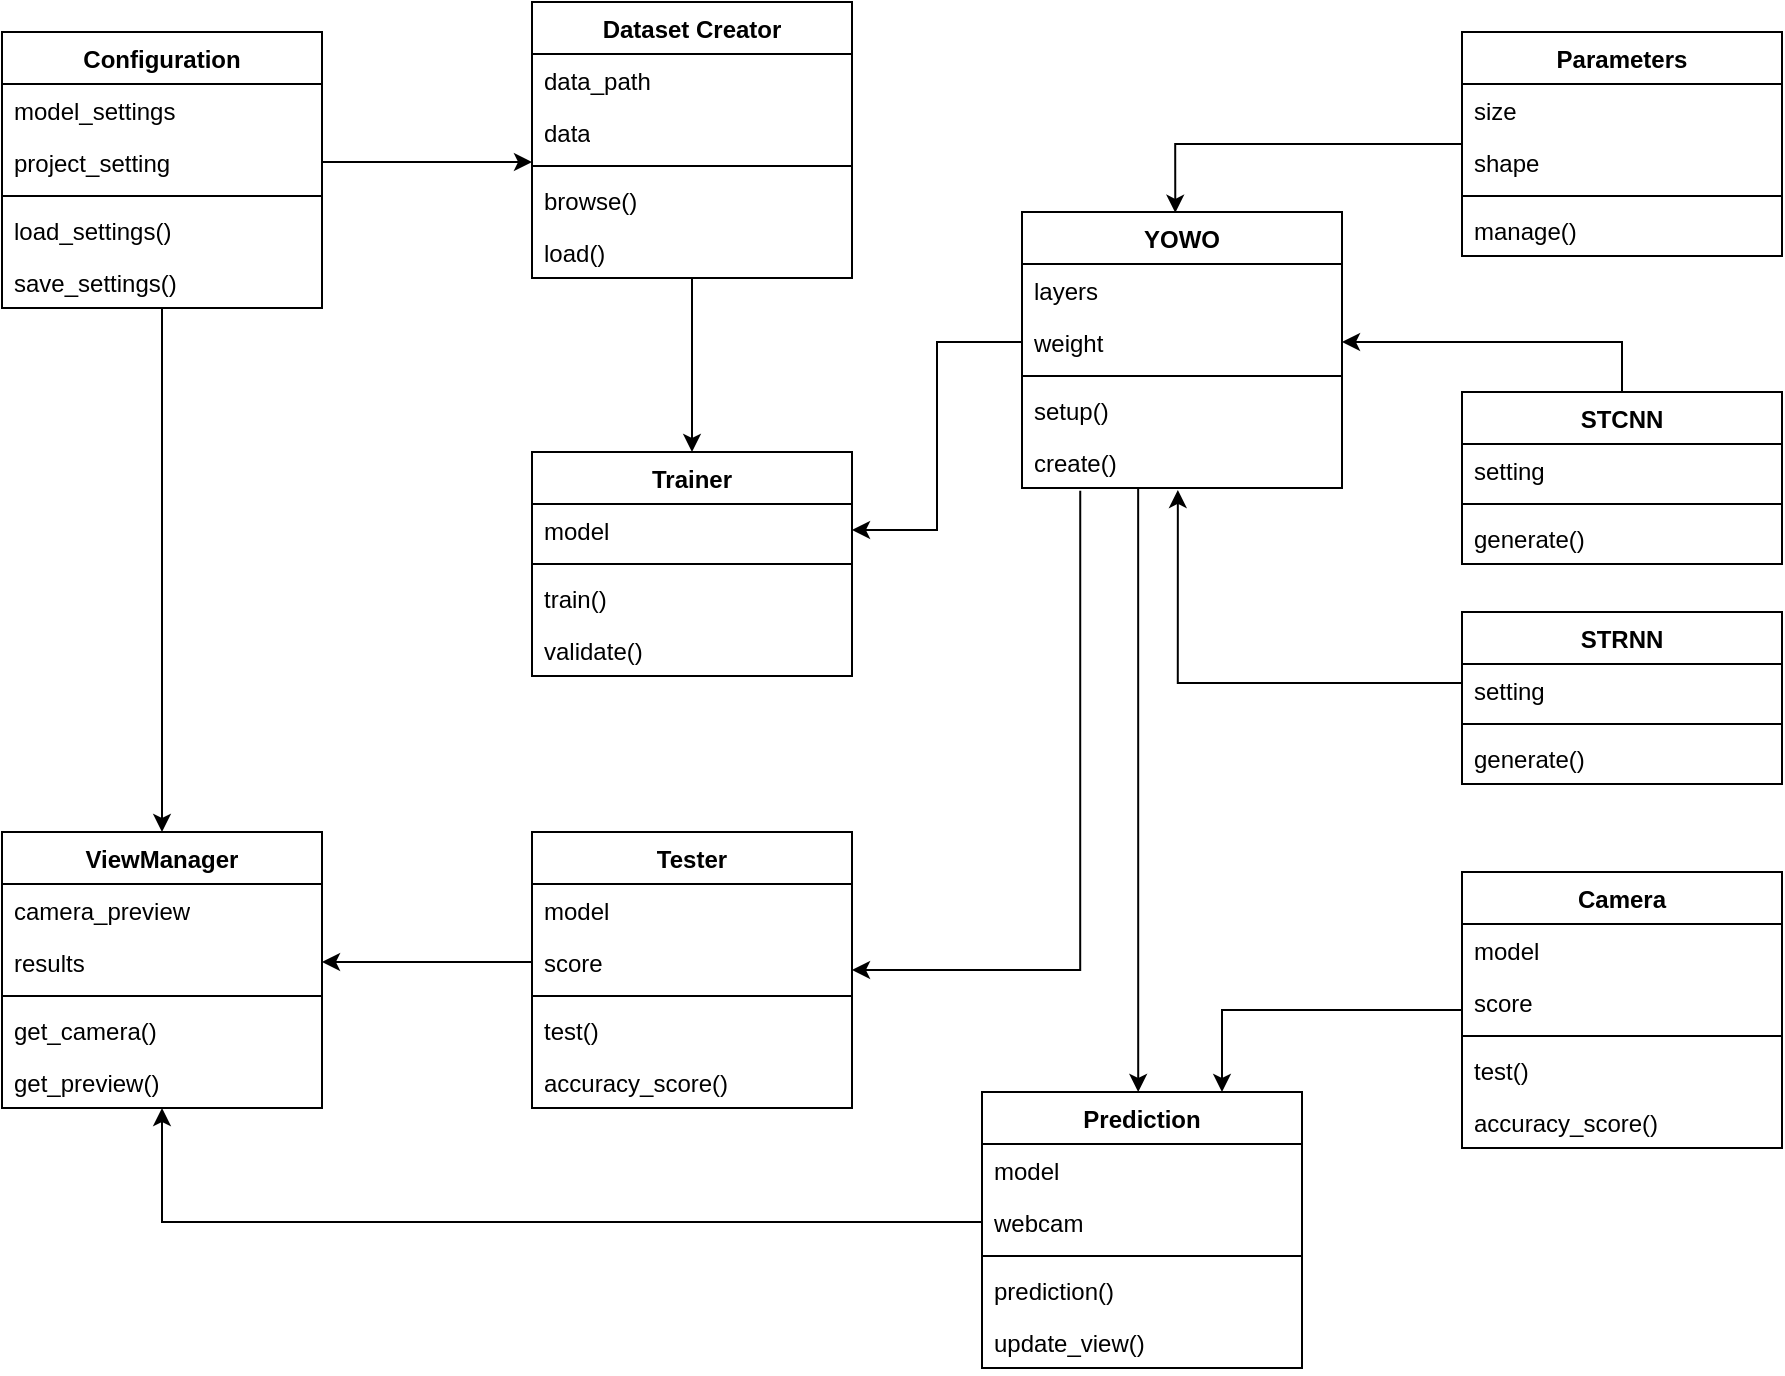 <mxfile version="21.0.6" type="github">
  <diagram id="lRbjlEgUrdlbDKfCzqoT" name="Page-1">
    <mxGraphModel dx="1311" dy="703" grid="1" gridSize="10" guides="1" tooltips="1" connect="1" arrows="1" fold="1" page="1" pageScale="1" pageWidth="1169" pageHeight="1654" math="0" shadow="0">
      <root>
        <mxCell id="0" />
        <mxCell id="1" parent="0" />
        <mxCell id="bfS0Z8ttFDC2aHVNPtZa-97" style="edgeStyle=orthogonalEdgeStyle;rounded=0;orthogonalLoop=1;jettySize=auto;html=1;" edge="1" parent="1" source="bfS0Z8ttFDC2aHVNPtZa-5" target="bfS0Z8ttFDC2aHVNPtZa-76">
          <mxGeometry relative="1" as="geometry" />
        </mxCell>
        <mxCell id="bfS0Z8ttFDC2aHVNPtZa-5" value="Configuration" style="swimlane;fontStyle=1;align=center;verticalAlign=top;childLayout=stackLayout;horizontal=1;startSize=26;horizontalStack=0;resizeParent=1;resizeParentMax=0;resizeLast=0;collapsible=1;marginBottom=0;whiteSpace=wrap;html=1;" vertex="1" parent="1">
          <mxGeometry x="240" y="140" width="160" height="138" as="geometry" />
        </mxCell>
        <mxCell id="bfS0Z8ttFDC2aHVNPtZa-6" value="model_settings" style="text;strokeColor=none;fillColor=none;align=left;verticalAlign=top;spacingLeft=4;spacingRight=4;overflow=hidden;rotatable=0;points=[[0,0.5],[1,0.5]];portConstraint=eastwest;whiteSpace=wrap;html=1;" vertex="1" parent="bfS0Z8ttFDC2aHVNPtZa-5">
          <mxGeometry y="26" width="160" height="26" as="geometry" />
        </mxCell>
        <mxCell id="bfS0Z8ttFDC2aHVNPtZa-14" value="project_setting" style="text;strokeColor=none;fillColor=none;align=left;verticalAlign=top;spacingLeft=4;spacingRight=4;overflow=hidden;rotatable=0;points=[[0,0.5],[1,0.5]];portConstraint=eastwest;whiteSpace=wrap;html=1;" vertex="1" parent="bfS0Z8ttFDC2aHVNPtZa-5">
          <mxGeometry y="52" width="160" height="26" as="geometry" />
        </mxCell>
        <mxCell id="bfS0Z8ttFDC2aHVNPtZa-7" value="" style="line;strokeWidth=1;fillColor=none;align=left;verticalAlign=middle;spacingTop=-1;spacingLeft=3;spacingRight=3;rotatable=0;labelPosition=right;points=[];portConstraint=eastwest;strokeColor=inherit;" vertex="1" parent="bfS0Z8ttFDC2aHVNPtZa-5">
          <mxGeometry y="78" width="160" height="8" as="geometry" />
        </mxCell>
        <mxCell id="bfS0Z8ttFDC2aHVNPtZa-8" value="load_settings()" style="text;strokeColor=none;fillColor=none;align=left;verticalAlign=top;spacingLeft=4;spacingRight=4;overflow=hidden;rotatable=0;points=[[0,0.5],[1,0.5]];portConstraint=eastwest;whiteSpace=wrap;html=1;" vertex="1" parent="bfS0Z8ttFDC2aHVNPtZa-5">
          <mxGeometry y="86" width="160" height="26" as="geometry" />
        </mxCell>
        <mxCell id="bfS0Z8ttFDC2aHVNPtZa-15" value="save_settings()" style="text;strokeColor=none;fillColor=none;align=left;verticalAlign=top;spacingLeft=4;spacingRight=4;overflow=hidden;rotatable=0;points=[[0,0.5],[1,0.5]];portConstraint=eastwest;whiteSpace=wrap;html=1;" vertex="1" parent="bfS0Z8ttFDC2aHVNPtZa-5">
          <mxGeometry y="112" width="160" height="26" as="geometry" />
        </mxCell>
        <mxCell id="bfS0Z8ttFDC2aHVNPtZa-75" style="edgeStyle=orthogonalEdgeStyle;rounded=0;orthogonalLoop=1;jettySize=auto;html=1;" edge="1" parent="1" source="bfS0Z8ttFDC2aHVNPtZa-30" target="bfS0Z8ttFDC2aHVNPtZa-49">
          <mxGeometry relative="1" as="geometry" />
        </mxCell>
        <mxCell id="bfS0Z8ttFDC2aHVNPtZa-30" value="Dataset Creator" style="swimlane;fontStyle=1;align=center;verticalAlign=top;childLayout=stackLayout;horizontal=1;startSize=26;horizontalStack=0;resizeParent=1;resizeParentMax=0;resizeLast=0;collapsible=1;marginBottom=0;whiteSpace=wrap;html=1;" vertex="1" parent="1">
          <mxGeometry x="505" y="125" width="160" height="138" as="geometry" />
        </mxCell>
        <mxCell id="bfS0Z8ttFDC2aHVNPtZa-31" value="data_path" style="text;strokeColor=none;fillColor=none;align=left;verticalAlign=top;spacingLeft=4;spacingRight=4;overflow=hidden;rotatable=0;points=[[0,0.5],[1,0.5]];portConstraint=eastwest;whiteSpace=wrap;html=1;" vertex="1" parent="bfS0Z8ttFDC2aHVNPtZa-30">
          <mxGeometry y="26" width="160" height="26" as="geometry" />
        </mxCell>
        <mxCell id="bfS0Z8ttFDC2aHVNPtZa-32" value="data" style="text;strokeColor=none;fillColor=none;align=left;verticalAlign=top;spacingLeft=4;spacingRight=4;overflow=hidden;rotatable=0;points=[[0,0.5],[1,0.5]];portConstraint=eastwest;whiteSpace=wrap;html=1;" vertex="1" parent="bfS0Z8ttFDC2aHVNPtZa-30">
          <mxGeometry y="52" width="160" height="26" as="geometry" />
        </mxCell>
        <mxCell id="bfS0Z8ttFDC2aHVNPtZa-33" value="" style="line;strokeWidth=1;fillColor=none;align=left;verticalAlign=middle;spacingTop=-1;spacingLeft=3;spacingRight=3;rotatable=0;labelPosition=right;points=[];portConstraint=eastwest;strokeColor=inherit;" vertex="1" parent="bfS0Z8ttFDC2aHVNPtZa-30">
          <mxGeometry y="78" width="160" height="8" as="geometry" />
        </mxCell>
        <mxCell id="bfS0Z8ttFDC2aHVNPtZa-34" value="browse()" style="text;strokeColor=none;fillColor=none;align=left;verticalAlign=top;spacingLeft=4;spacingRight=4;overflow=hidden;rotatable=0;points=[[0,0.5],[1,0.5]];portConstraint=eastwest;whiteSpace=wrap;html=1;" vertex="1" parent="bfS0Z8ttFDC2aHVNPtZa-30">
          <mxGeometry y="86" width="160" height="26" as="geometry" />
        </mxCell>
        <mxCell id="bfS0Z8ttFDC2aHVNPtZa-35" value="load()" style="text;strokeColor=none;fillColor=none;align=left;verticalAlign=top;spacingLeft=4;spacingRight=4;overflow=hidden;rotatable=0;points=[[0,0.5],[1,0.5]];portConstraint=eastwest;whiteSpace=wrap;html=1;" vertex="1" parent="bfS0Z8ttFDC2aHVNPtZa-30">
          <mxGeometry y="112" width="160" height="26" as="geometry" />
        </mxCell>
        <mxCell id="bfS0Z8ttFDC2aHVNPtZa-36" value="YOWO" style="swimlane;fontStyle=1;align=center;verticalAlign=top;childLayout=stackLayout;horizontal=1;startSize=26;horizontalStack=0;resizeParent=1;resizeParentMax=0;resizeLast=0;collapsible=1;marginBottom=0;whiteSpace=wrap;html=1;" vertex="1" parent="1">
          <mxGeometry x="750" y="230" width="160" height="138" as="geometry" />
        </mxCell>
        <mxCell id="bfS0Z8ttFDC2aHVNPtZa-37" value="layers" style="text;strokeColor=none;fillColor=none;align=left;verticalAlign=top;spacingLeft=4;spacingRight=4;overflow=hidden;rotatable=0;points=[[0,0.5],[1,0.5]];portConstraint=eastwest;whiteSpace=wrap;html=1;" vertex="1" parent="bfS0Z8ttFDC2aHVNPtZa-36">
          <mxGeometry y="26" width="160" height="26" as="geometry" />
        </mxCell>
        <mxCell id="bfS0Z8ttFDC2aHVNPtZa-38" value="weight" style="text;strokeColor=none;fillColor=none;align=left;verticalAlign=top;spacingLeft=4;spacingRight=4;overflow=hidden;rotatable=0;points=[[0,0.5],[1,0.5]];portConstraint=eastwest;whiteSpace=wrap;html=1;" vertex="1" parent="bfS0Z8ttFDC2aHVNPtZa-36">
          <mxGeometry y="52" width="160" height="26" as="geometry" />
        </mxCell>
        <mxCell id="bfS0Z8ttFDC2aHVNPtZa-39" value="" style="line;strokeWidth=1;fillColor=none;align=left;verticalAlign=middle;spacingTop=-1;spacingLeft=3;spacingRight=3;rotatable=0;labelPosition=right;points=[];portConstraint=eastwest;strokeColor=inherit;" vertex="1" parent="bfS0Z8ttFDC2aHVNPtZa-36">
          <mxGeometry y="78" width="160" height="8" as="geometry" />
        </mxCell>
        <mxCell id="bfS0Z8ttFDC2aHVNPtZa-40" value="setup()" style="text;strokeColor=none;fillColor=none;align=left;verticalAlign=top;spacingLeft=4;spacingRight=4;overflow=hidden;rotatable=0;points=[[0,0.5],[1,0.5]];portConstraint=eastwest;whiteSpace=wrap;html=1;" vertex="1" parent="bfS0Z8ttFDC2aHVNPtZa-36">
          <mxGeometry y="86" width="160" height="26" as="geometry" />
        </mxCell>
        <mxCell id="bfS0Z8ttFDC2aHVNPtZa-41" value="create()" style="text;strokeColor=none;fillColor=none;align=left;verticalAlign=top;spacingLeft=4;spacingRight=4;overflow=hidden;rotatable=0;points=[[0,0.5],[1,0.5]];portConstraint=eastwest;whiteSpace=wrap;html=1;" vertex="1" parent="bfS0Z8ttFDC2aHVNPtZa-36">
          <mxGeometry y="112" width="160" height="26" as="geometry" />
        </mxCell>
        <mxCell id="bfS0Z8ttFDC2aHVNPtZa-48" style="edgeStyle=orthogonalEdgeStyle;rounded=0;orthogonalLoop=1;jettySize=auto;html=1;entryX=0.479;entryY=0.003;entryDx=0;entryDy=0;entryPerimeter=0;" edge="1" parent="1" source="bfS0Z8ttFDC2aHVNPtZa-42" target="bfS0Z8ttFDC2aHVNPtZa-36">
          <mxGeometry relative="1" as="geometry" />
        </mxCell>
        <mxCell id="bfS0Z8ttFDC2aHVNPtZa-42" value="Parameters" style="swimlane;fontStyle=1;align=center;verticalAlign=top;childLayout=stackLayout;horizontal=1;startSize=26;horizontalStack=0;resizeParent=1;resizeParentMax=0;resizeLast=0;collapsible=1;marginBottom=0;whiteSpace=wrap;html=1;" vertex="1" parent="1">
          <mxGeometry x="970" y="140" width="160" height="112" as="geometry" />
        </mxCell>
        <mxCell id="bfS0Z8ttFDC2aHVNPtZa-43" value="size" style="text;strokeColor=none;fillColor=none;align=left;verticalAlign=top;spacingLeft=4;spacingRight=4;overflow=hidden;rotatable=0;points=[[0,0.5],[1,0.5]];portConstraint=eastwest;whiteSpace=wrap;html=1;" vertex="1" parent="bfS0Z8ttFDC2aHVNPtZa-42">
          <mxGeometry y="26" width="160" height="26" as="geometry" />
        </mxCell>
        <mxCell id="bfS0Z8ttFDC2aHVNPtZa-44" value="shape" style="text;strokeColor=none;fillColor=none;align=left;verticalAlign=top;spacingLeft=4;spacingRight=4;overflow=hidden;rotatable=0;points=[[0,0.5],[1,0.5]];portConstraint=eastwest;whiteSpace=wrap;html=1;" vertex="1" parent="bfS0Z8ttFDC2aHVNPtZa-42">
          <mxGeometry y="52" width="160" height="26" as="geometry" />
        </mxCell>
        <mxCell id="bfS0Z8ttFDC2aHVNPtZa-45" value="" style="line;strokeWidth=1;fillColor=none;align=left;verticalAlign=middle;spacingTop=-1;spacingLeft=3;spacingRight=3;rotatable=0;labelPosition=right;points=[];portConstraint=eastwest;strokeColor=inherit;" vertex="1" parent="bfS0Z8ttFDC2aHVNPtZa-42">
          <mxGeometry y="78" width="160" height="8" as="geometry" />
        </mxCell>
        <mxCell id="bfS0Z8ttFDC2aHVNPtZa-46" value="manage()" style="text;strokeColor=none;fillColor=none;align=left;verticalAlign=top;spacingLeft=4;spacingRight=4;overflow=hidden;rotatable=0;points=[[0,0.5],[1,0.5]];portConstraint=eastwest;whiteSpace=wrap;html=1;" vertex="1" parent="bfS0Z8ttFDC2aHVNPtZa-42">
          <mxGeometry y="86" width="160" height="26" as="geometry" />
        </mxCell>
        <mxCell id="bfS0Z8ttFDC2aHVNPtZa-49" value="Trainer" style="swimlane;fontStyle=1;align=center;verticalAlign=top;childLayout=stackLayout;horizontal=1;startSize=26;horizontalStack=0;resizeParent=1;resizeParentMax=0;resizeLast=0;collapsible=1;marginBottom=0;whiteSpace=wrap;html=1;" vertex="1" parent="1">
          <mxGeometry x="505" y="350" width="160" height="112" as="geometry" />
        </mxCell>
        <mxCell id="bfS0Z8ttFDC2aHVNPtZa-51" value="model" style="text;strokeColor=none;fillColor=none;align=left;verticalAlign=top;spacingLeft=4;spacingRight=4;overflow=hidden;rotatable=0;points=[[0,0.5],[1,0.5]];portConstraint=eastwest;whiteSpace=wrap;html=1;" vertex="1" parent="bfS0Z8ttFDC2aHVNPtZa-49">
          <mxGeometry y="26" width="160" height="26" as="geometry" />
        </mxCell>
        <mxCell id="bfS0Z8ttFDC2aHVNPtZa-52" value="" style="line;strokeWidth=1;fillColor=none;align=left;verticalAlign=middle;spacingTop=-1;spacingLeft=3;spacingRight=3;rotatable=0;labelPosition=right;points=[];portConstraint=eastwest;strokeColor=inherit;" vertex="1" parent="bfS0Z8ttFDC2aHVNPtZa-49">
          <mxGeometry y="52" width="160" height="8" as="geometry" />
        </mxCell>
        <mxCell id="bfS0Z8ttFDC2aHVNPtZa-53" value="train()" style="text;strokeColor=none;fillColor=none;align=left;verticalAlign=top;spacingLeft=4;spacingRight=4;overflow=hidden;rotatable=0;points=[[0,0.5],[1,0.5]];portConstraint=eastwest;whiteSpace=wrap;html=1;" vertex="1" parent="bfS0Z8ttFDC2aHVNPtZa-49">
          <mxGeometry y="60" width="160" height="26" as="geometry" />
        </mxCell>
        <mxCell id="bfS0Z8ttFDC2aHVNPtZa-54" value="validate()" style="text;strokeColor=none;fillColor=none;align=left;verticalAlign=top;spacingLeft=4;spacingRight=4;overflow=hidden;rotatable=0;points=[[0,0.5],[1,0.5]];portConstraint=eastwest;whiteSpace=wrap;html=1;" vertex="1" parent="bfS0Z8ttFDC2aHVNPtZa-49">
          <mxGeometry y="86" width="160" height="26" as="geometry" />
        </mxCell>
        <mxCell id="bfS0Z8ttFDC2aHVNPtZa-71" style="edgeStyle=orthogonalEdgeStyle;rounded=0;orthogonalLoop=1;jettySize=auto;html=1;" edge="1" parent="1" source="bfS0Z8ttFDC2aHVNPtZa-55" target="bfS0Z8ttFDC2aHVNPtZa-38">
          <mxGeometry relative="1" as="geometry" />
        </mxCell>
        <mxCell id="bfS0Z8ttFDC2aHVNPtZa-55" value="STCNN" style="swimlane;fontStyle=1;align=center;verticalAlign=top;childLayout=stackLayout;horizontal=1;startSize=26;horizontalStack=0;resizeParent=1;resizeParentMax=0;resizeLast=0;collapsible=1;marginBottom=0;whiteSpace=wrap;html=1;" vertex="1" parent="1">
          <mxGeometry x="970" y="320" width="160" height="86" as="geometry" />
        </mxCell>
        <mxCell id="bfS0Z8ttFDC2aHVNPtZa-56" value="setting" style="text;strokeColor=none;fillColor=none;align=left;verticalAlign=top;spacingLeft=4;spacingRight=4;overflow=hidden;rotatable=0;points=[[0,0.5],[1,0.5]];portConstraint=eastwest;whiteSpace=wrap;html=1;" vertex="1" parent="bfS0Z8ttFDC2aHVNPtZa-55">
          <mxGeometry y="26" width="160" height="26" as="geometry" />
        </mxCell>
        <mxCell id="bfS0Z8ttFDC2aHVNPtZa-57" value="" style="line;strokeWidth=1;fillColor=none;align=left;verticalAlign=middle;spacingTop=-1;spacingLeft=3;spacingRight=3;rotatable=0;labelPosition=right;points=[];portConstraint=eastwest;strokeColor=inherit;" vertex="1" parent="bfS0Z8ttFDC2aHVNPtZa-55">
          <mxGeometry y="52" width="160" height="8" as="geometry" />
        </mxCell>
        <mxCell id="bfS0Z8ttFDC2aHVNPtZa-58" value="generate()" style="text;strokeColor=none;fillColor=none;align=left;verticalAlign=top;spacingLeft=4;spacingRight=4;overflow=hidden;rotatable=0;points=[[0,0.5],[1,0.5]];portConstraint=eastwest;whiteSpace=wrap;html=1;" vertex="1" parent="bfS0Z8ttFDC2aHVNPtZa-55">
          <mxGeometry y="60" width="160" height="26" as="geometry" />
        </mxCell>
        <mxCell id="bfS0Z8ttFDC2aHVNPtZa-72" style="edgeStyle=orthogonalEdgeStyle;rounded=0;orthogonalLoop=1;jettySize=auto;html=1;entryX=0.487;entryY=1.038;entryDx=0;entryDy=0;entryPerimeter=0;exitX=-0.003;exitY=0.364;exitDx=0;exitDy=0;exitPerimeter=0;" edge="1" parent="1" source="bfS0Z8ttFDC2aHVNPtZa-61" target="bfS0Z8ttFDC2aHVNPtZa-41">
          <mxGeometry relative="1" as="geometry" />
        </mxCell>
        <mxCell id="bfS0Z8ttFDC2aHVNPtZa-60" value="STRNN" style="swimlane;fontStyle=1;align=center;verticalAlign=top;childLayout=stackLayout;horizontal=1;startSize=26;horizontalStack=0;resizeParent=1;resizeParentMax=0;resizeLast=0;collapsible=1;marginBottom=0;whiteSpace=wrap;html=1;" vertex="1" parent="1">
          <mxGeometry x="970" y="430" width="160" height="86" as="geometry" />
        </mxCell>
        <mxCell id="bfS0Z8ttFDC2aHVNPtZa-61" value="setting" style="text;strokeColor=none;fillColor=none;align=left;verticalAlign=top;spacingLeft=4;spacingRight=4;overflow=hidden;rotatable=0;points=[[0,0.5],[1,0.5]];portConstraint=eastwest;whiteSpace=wrap;html=1;" vertex="1" parent="bfS0Z8ttFDC2aHVNPtZa-60">
          <mxGeometry y="26" width="160" height="26" as="geometry" />
        </mxCell>
        <mxCell id="bfS0Z8ttFDC2aHVNPtZa-62" value="" style="line;strokeWidth=1;fillColor=none;align=left;verticalAlign=middle;spacingTop=-1;spacingLeft=3;spacingRight=3;rotatable=0;labelPosition=right;points=[];portConstraint=eastwest;strokeColor=inherit;" vertex="1" parent="bfS0Z8ttFDC2aHVNPtZa-60">
          <mxGeometry y="52" width="160" height="8" as="geometry" />
        </mxCell>
        <mxCell id="bfS0Z8ttFDC2aHVNPtZa-63" value="generate()" style="text;strokeColor=none;fillColor=none;align=left;verticalAlign=top;spacingLeft=4;spacingRight=4;overflow=hidden;rotatable=0;points=[[0,0.5],[1,0.5]];portConstraint=eastwest;whiteSpace=wrap;html=1;" vertex="1" parent="bfS0Z8ttFDC2aHVNPtZa-60">
          <mxGeometry y="60" width="160" height="26" as="geometry" />
        </mxCell>
        <mxCell id="bfS0Z8ttFDC2aHVNPtZa-64" value="Tester" style="swimlane;fontStyle=1;align=center;verticalAlign=top;childLayout=stackLayout;horizontal=1;startSize=26;horizontalStack=0;resizeParent=1;resizeParentMax=0;resizeLast=0;collapsible=1;marginBottom=0;whiteSpace=wrap;html=1;" vertex="1" parent="1">
          <mxGeometry x="505" y="540" width="160" height="138" as="geometry" />
        </mxCell>
        <mxCell id="bfS0Z8ttFDC2aHVNPtZa-65" value="model" style="text;strokeColor=none;fillColor=none;align=left;verticalAlign=top;spacingLeft=4;spacingRight=4;overflow=hidden;rotatable=0;points=[[0,0.5],[1,0.5]];portConstraint=eastwest;whiteSpace=wrap;html=1;" vertex="1" parent="bfS0Z8ttFDC2aHVNPtZa-64">
          <mxGeometry y="26" width="160" height="26" as="geometry" />
        </mxCell>
        <mxCell id="bfS0Z8ttFDC2aHVNPtZa-69" value="score" style="text;strokeColor=none;fillColor=none;align=left;verticalAlign=top;spacingLeft=4;spacingRight=4;overflow=hidden;rotatable=0;points=[[0,0.5],[1,0.5]];portConstraint=eastwest;whiteSpace=wrap;html=1;" vertex="1" parent="bfS0Z8ttFDC2aHVNPtZa-64">
          <mxGeometry y="52" width="160" height="26" as="geometry" />
        </mxCell>
        <mxCell id="bfS0Z8ttFDC2aHVNPtZa-66" value="" style="line;strokeWidth=1;fillColor=none;align=left;verticalAlign=middle;spacingTop=-1;spacingLeft=3;spacingRight=3;rotatable=0;labelPosition=right;points=[];portConstraint=eastwest;strokeColor=inherit;" vertex="1" parent="bfS0Z8ttFDC2aHVNPtZa-64">
          <mxGeometry y="78" width="160" height="8" as="geometry" />
        </mxCell>
        <mxCell id="bfS0Z8ttFDC2aHVNPtZa-67" value="test()" style="text;strokeColor=none;fillColor=none;align=left;verticalAlign=top;spacingLeft=4;spacingRight=4;overflow=hidden;rotatable=0;points=[[0,0.5],[1,0.5]];portConstraint=eastwest;whiteSpace=wrap;html=1;" vertex="1" parent="bfS0Z8ttFDC2aHVNPtZa-64">
          <mxGeometry y="86" width="160" height="26" as="geometry" />
        </mxCell>
        <mxCell id="bfS0Z8ttFDC2aHVNPtZa-68" value="accuracy_score()" style="text;strokeColor=none;fillColor=none;align=left;verticalAlign=top;spacingLeft=4;spacingRight=4;overflow=hidden;rotatable=0;points=[[0,0.5],[1,0.5]];portConstraint=eastwest;whiteSpace=wrap;html=1;" vertex="1" parent="bfS0Z8ttFDC2aHVNPtZa-64">
          <mxGeometry y="112" width="160" height="26" as="geometry" />
        </mxCell>
        <mxCell id="bfS0Z8ttFDC2aHVNPtZa-70" style="edgeStyle=orthogonalEdgeStyle;rounded=0;orthogonalLoop=1;jettySize=auto;html=1;" edge="1" parent="1" source="bfS0Z8ttFDC2aHVNPtZa-38" target="bfS0Z8ttFDC2aHVNPtZa-51">
          <mxGeometry relative="1" as="geometry" />
        </mxCell>
        <mxCell id="bfS0Z8ttFDC2aHVNPtZa-73" style="edgeStyle=orthogonalEdgeStyle;rounded=0;orthogonalLoop=1;jettySize=auto;html=1;entryX=1;entryY=0.5;entryDx=0;entryDy=0;exitX=0.182;exitY=1.052;exitDx=0;exitDy=0;exitPerimeter=0;" edge="1" parent="1" source="bfS0Z8ttFDC2aHVNPtZa-41" target="bfS0Z8ttFDC2aHVNPtZa-64">
          <mxGeometry relative="1" as="geometry">
            <Array as="points">
              <mxPoint x="779" y="609" />
            </Array>
          </mxGeometry>
        </mxCell>
        <mxCell id="bfS0Z8ttFDC2aHVNPtZa-74" style="edgeStyle=orthogonalEdgeStyle;rounded=0;orthogonalLoop=1;jettySize=auto;html=1;entryX=0;entryY=0.25;entryDx=0;entryDy=0;entryPerimeter=0;" edge="1" parent="1" source="bfS0Z8ttFDC2aHVNPtZa-14" target="bfS0Z8ttFDC2aHVNPtZa-33">
          <mxGeometry relative="1" as="geometry" />
        </mxCell>
        <mxCell id="bfS0Z8ttFDC2aHVNPtZa-76" value="ViewManager" style="swimlane;fontStyle=1;align=center;verticalAlign=top;childLayout=stackLayout;horizontal=1;startSize=26;horizontalStack=0;resizeParent=1;resizeParentMax=0;resizeLast=0;collapsible=1;marginBottom=0;whiteSpace=wrap;html=1;" vertex="1" parent="1">
          <mxGeometry x="240" y="540" width="160" height="138" as="geometry" />
        </mxCell>
        <mxCell id="bfS0Z8ttFDC2aHVNPtZa-77" value="camera_preview" style="text;strokeColor=none;fillColor=none;align=left;verticalAlign=top;spacingLeft=4;spacingRight=4;overflow=hidden;rotatable=0;points=[[0,0.5],[1,0.5]];portConstraint=eastwest;whiteSpace=wrap;html=1;" vertex="1" parent="bfS0Z8ttFDC2aHVNPtZa-76">
          <mxGeometry y="26" width="160" height="26" as="geometry" />
        </mxCell>
        <mxCell id="bfS0Z8ttFDC2aHVNPtZa-78" value="results" style="text;strokeColor=none;fillColor=none;align=left;verticalAlign=top;spacingLeft=4;spacingRight=4;overflow=hidden;rotatable=0;points=[[0,0.5],[1,0.5]];portConstraint=eastwest;whiteSpace=wrap;html=1;" vertex="1" parent="bfS0Z8ttFDC2aHVNPtZa-76">
          <mxGeometry y="52" width="160" height="26" as="geometry" />
        </mxCell>
        <mxCell id="bfS0Z8ttFDC2aHVNPtZa-79" value="" style="line;strokeWidth=1;fillColor=none;align=left;verticalAlign=middle;spacingTop=-1;spacingLeft=3;spacingRight=3;rotatable=0;labelPosition=right;points=[];portConstraint=eastwest;strokeColor=inherit;" vertex="1" parent="bfS0Z8ttFDC2aHVNPtZa-76">
          <mxGeometry y="78" width="160" height="8" as="geometry" />
        </mxCell>
        <mxCell id="bfS0Z8ttFDC2aHVNPtZa-80" value="get_camera()" style="text;strokeColor=none;fillColor=none;align=left;verticalAlign=top;spacingLeft=4;spacingRight=4;overflow=hidden;rotatable=0;points=[[0,0.5],[1,0.5]];portConstraint=eastwest;whiteSpace=wrap;html=1;" vertex="1" parent="bfS0Z8ttFDC2aHVNPtZa-76">
          <mxGeometry y="86" width="160" height="26" as="geometry" />
        </mxCell>
        <mxCell id="bfS0Z8ttFDC2aHVNPtZa-81" value="get_preview()" style="text;strokeColor=none;fillColor=none;align=left;verticalAlign=top;spacingLeft=4;spacingRight=4;overflow=hidden;rotatable=0;points=[[0,0.5],[1,0.5]];portConstraint=eastwest;whiteSpace=wrap;html=1;" vertex="1" parent="bfS0Z8ttFDC2aHVNPtZa-76">
          <mxGeometry y="112" width="160" height="26" as="geometry" />
        </mxCell>
        <mxCell id="bfS0Z8ttFDC2aHVNPtZa-82" value="Prediction" style="swimlane;fontStyle=1;align=center;verticalAlign=top;childLayout=stackLayout;horizontal=1;startSize=26;horizontalStack=0;resizeParent=1;resizeParentMax=0;resizeLast=0;collapsible=1;marginBottom=0;whiteSpace=wrap;html=1;" vertex="1" parent="1">
          <mxGeometry x="730" y="670" width="160" height="138" as="geometry" />
        </mxCell>
        <mxCell id="bfS0Z8ttFDC2aHVNPtZa-83" value="model" style="text;strokeColor=none;fillColor=none;align=left;verticalAlign=top;spacingLeft=4;spacingRight=4;overflow=hidden;rotatable=0;points=[[0,0.5],[1,0.5]];portConstraint=eastwest;whiteSpace=wrap;html=1;" vertex="1" parent="bfS0Z8ttFDC2aHVNPtZa-82">
          <mxGeometry y="26" width="160" height="26" as="geometry" />
        </mxCell>
        <mxCell id="bfS0Z8ttFDC2aHVNPtZa-84" value="webcam" style="text;strokeColor=none;fillColor=none;align=left;verticalAlign=top;spacingLeft=4;spacingRight=4;overflow=hidden;rotatable=0;points=[[0,0.5],[1,0.5]];portConstraint=eastwest;whiteSpace=wrap;html=1;" vertex="1" parent="bfS0Z8ttFDC2aHVNPtZa-82">
          <mxGeometry y="52" width="160" height="26" as="geometry" />
        </mxCell>
        <mxCell id="bfS0Z8ttFDC2aHVNPtZa-85" value="" style="line;strokeWidth=1;fillColor=none;align=left;verticalAlign=middle;spacingTop=-1;spacingLeft=3;spacingRight=3;rotatable=0;labelPosition=right;points=[];portConstraint=eastwest;strokeColor=inherit;" vertex="1" parent="bfS0Z8ttFDC2aHVNPtZa-82">
          <mxGeometry y="78" width="160" height="8" as="geometry" />
        </mxCell>
        <mxCell id="bfS0Z8ttFDC2aHVNPtZa-86" value="prediction()" style="text;strokeColor=none;fillColor=none;align=left;verticalAlign=top;spacingLeft=4;spacingRight=4;overflow=hidden;rotatable=0;points=[[0,0.5],[1,0.5]];portConstraint=eastwest;whiteSpace=wrap;html=1;" vertex="1" parent="bfS0Z8ttFDC2aHVNPtZa-82">
          <mxGeometry y="86" width="160" height="26" as="geometry" />
        </mxCell>
        <mxCell id="bfS0Z8ttFDC2aHVNPtZa-87" value="update_view()" style="text;strokeColor=none;fillColor=none;align=left;verticalAlign=top;spacingLeft=4;spacingRight=4;overflow=hidden;rotatable=0;points=[[0,0.5],[1,0.5]];portConstraint=eastwest;whiteSpace=wrap;html=1;" vertex="1" parent="bfS0Z8ttFDC2aHVNPtZa-82">
          <mxGeometry y="112" width="160" height="26" as="geometry" />
        </mxCell>
        <mxCell id="bfS0Z8ttFDC2aHVNPtZa-88" style="edgeStyle=orthogonalEdgeStyle;rounded=0;orthogonalLoop=1;jettySize=auto;html=1;exitX=0.363;exitY=0.981;exitDx=0;exitDy=0;exitPerimeter=0;" edge="1" parent="1" source="bfS0Z8ttFDC2aHVNPtZa-41" target="bfS0Z8ttFDC2aHVNPtZa-82">
          <mxGeometry relative="1" as="geometry">
            <Array as="points">
              <mxPoint x="808" y="540" />
              <mxPoint x="808" y="540" />
            </Array>
          </mxGeometry>
        </mxCell>
        <mxCell id="bfS0Z8ttFDC2aHVNPtZa-95" style="edgeStyle=orthogonalEdgeStyle;rounded=0;orthogonalLoop=1;jettySize=auto;html=1;entryX=0.75;entryY=0;entryDx=0;entryDy=0;" edge="1" parent="1" source="bfS0Z8ttFDC2aHVNPtZa-89" target="bfS0Z8ttFDC2aHVNPtZa-82">
          <mxGeometry relative="1" as="geometry">
            <mxPoint x="890" y="750" as="targetPoint" />
          </mxGeometry>
        </mxCell>
        <mxCell id="bfS0Z8ttFDC2aHVNPtZa-89" value="Camera" style="swimlane;fontStyle=1;align=center;verticalAlign=top;childLayout=stackLayout;horizontal=1;startSize=26;horizontalStack=0;resizeParent=1;resizeParentMax=0;resizeLast=0;collapsible=1;marginBottom=0;whiteSpace=wrap;html=1;" vertex="1" parent="1">
          <mxGeometry x="970" y="560" width="160" height="138" as="geometry" />
        </mxCell>
        <mxCell id="bfS0Z8ttFDC2aHVNPtZa-90" value="model" style="text;strokeColor=none;fillColor=none;align=left;verticalAlign=top;spacingLeft=4;spacingRight=4;overflow=hidden;rotatable=0;points=[[0,0.5],[1,0.5]];portConstraint=eastwest;whiteSpace=wrap;html=1;" vertex="1" parent="bfS0Z8ttFDC2aHVNPtZa-89">
          <mxGeometry y="26" width="160" height="26" as="geometry" />
        </mxCell>
        <mxCell id="bfS0Z8ttFDC2aHVNPtZa-91" value="score" style="text;strokeColor=none;fillColor=none;align=left;verticalAlign=top;spacingLeft=4;spacingRight=4;overflow=hidden;rotatable=0;points=[[0,0.5],[1,0.5]];portConstraint=eastwest;whiteSpace=wrap;html=1;" vertex="1" parent="bfS0Z8ttFDC2aHVNPtZa-89">
          <mxGeometry y="52" width="160" height="26" as="geometry" />
        </mxCell>
        <mxCell id="bfS0Z8ttFDC2aHVNPtZa-92" value="" style="line;strokeWidth=1;fillColor=none;align=left;verticalAlign=middle;spacingTop=-1;spacingLeft=3;spacingRight=3;rotatable=0;labelPosition=right;points=[];portConstraint=eastwest;strokeColor=inherit;" vertex="1" parent="bfS0Z8ttFDC2aHVNPtZa-89">
          <mxGeometry y="78" width="160" height="8" as="geometry" />
        </mxCell>
        <mxCell id="bfS0Z8ttFDC2aHVNPtZa-93" value="test()" style="text;strokeColor=none;fillColor=none;align=left;verticalAlign=top;spacingLeft=4;spacingRight=4;overflow=hidden;rotatable=0;points=[[0,0.5],[1,0.5]];portConstraint=eastwest;whiteSpace=wrap;html=1;" vertex="1" parent="bfS0Z8ttFDC2aHVNPtZa-89">
          <mxGeometry y="86" width="160" height="26" as="geometry" />
        </mxCell>
        <mxCell id="bfS0Z8ttFDC2aHVNPtZa-94" value="accuracy_score()" style="text;strokeColor=none;fillColor=none;align=left;verticalAlign=top;spacingLeft=4;spacingRight=4;overflow=hidden;rotatable=0;points=[[0,0.5],[1,0.5]];portConstraint=eastwest;whiteSpace=wrap;html=1;" vertex="1" parent="bfS0Z8ttFDC2aHVNPtZa-89">
          <mxGeometry y="112" width="160" height="26" as="geometry" />
        </mxCell>
        <mxCell id="bfS0Z8ttFDC2aHVNPtZa-96" style="edgeStyle=orthogonalEdgeStyle;rounded=0;orthogonalLoop=1;jettySize=auto;html=1;" edge="1" parent="1" source="bfS0Z8ttFDC2aHVNPtZa-84" target="bfS0Z8ttFDC2aHVNPtZa-76">
          <mxGeometry relative="1" as="geometry" />
        </mxCell>
        <mxCell id="bfS0Z8ttFDC2aHVNPtZa-98" style="edgeStyle=orthogonalEdgeStyle;rounded=0;orthogonalLoop=1;jettySize=auto;html=1;" edge="1" parent="1" source="bfS0Z8ttFDC2aHVNPtZa-69" target="bfS0Z8ttFDC2aHVNPtZa-78">
          <mxGeometry relative="1" as="geometry" />
        </mxCell>
      </root>
    </mxGraphModel>
  </diagram>
</mxfile>
